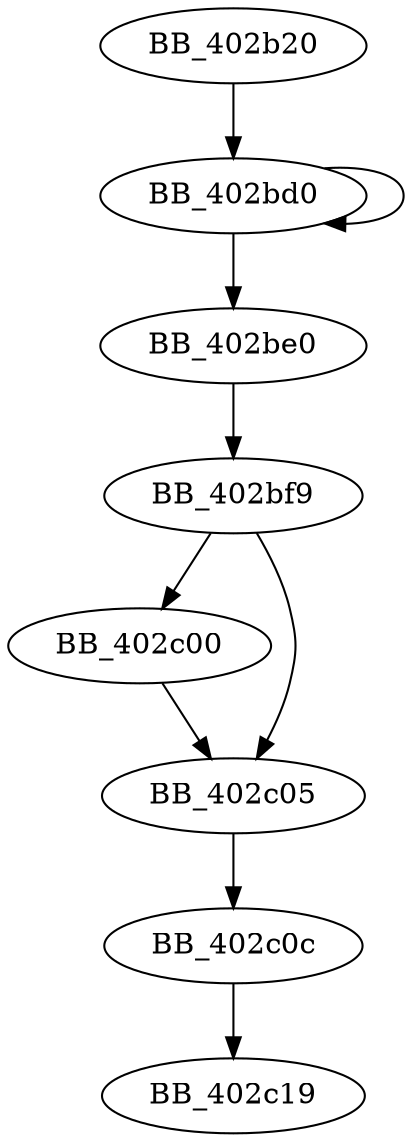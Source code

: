 DiGraph sub_402B20{
BB_402b20->BB_402bd0
BB_402bd0->BB_402bd0
BB_402bd0->BB_402be0
BB_402be0->BB_402bf9
BB_402bf9->BB_402c00
BB_402bf9->BB_402c05
BB_402c00->BB_402c05
BB_402c05->BB_402c0c
BB_402c0c->BB_402c19
}
